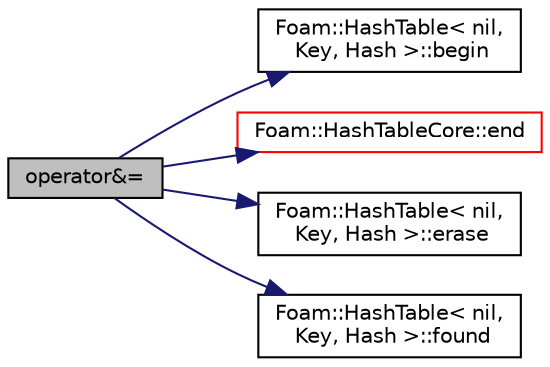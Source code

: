 digraph "operator&amp;="
{
  bgcolor="transparent";
  edge [fontname="Helvetica",fontsize="10",labelfontname="Helvetica",labelfontsize="10"];
  node [fontname="Helvetica",fontsize="10",shape=record];
  rankdir="LR";
  Node1 [label="operator&=",height=0.2,width=0.4,color="black", fillcolor="grey75", style="filled", fontcolor="black"];
  Node1 -> Node2 [color="midnightblue",fontsize="10",style="solid",fontname="Helvetica"];
  Node2 [label="Foam::HashTable\< nil,\l Key, Hash \>::begin",height=0.2,width=0.4,color="black",URL="$a00984.html#a4718c822b6b0cd47612f37199986753a",tooltip="Iterator set to the beginning of the HashTable. "];
  Node1 -> Node3 [color="midnightblue",fontsize="10",style="solid",fontname="Helvetica"];
  Node3 [label="Foam::HashTableCore::end",height=0.2,width=0.4,color="red",URL="$a00985.html#a540580a296c0ff351686ceb4f27b6fe6",tooltip="iteratorEnd set to beyond the end of any HashTable "];
  Node1 -> Node4 [color="midnightblue",fontsize="10",style="solid",fontname="Helvetica"];
  Node4 [label="Foam::HashTable\< nil,\l Key, Hash \>::erase",height=0.2,width=0.4,color="black",URL="$a00984.html#a12d8ea138d4886b42bc135cd082652c7",tooltip="Erase a hashedEntry specified by given iterator. "];
  Node1 -> Node5 [color="midnightblue",fontsize="10",style="solid",fontname="Helvetica"];
  Node5 [label="Foam::HashTable\< nil,\l Key, Hash \>::found",height=0.2,width=0.4,color="black",URL="$a00984.html#a3df8044b3c7afb4eb62517f64e85eab6",tooltip="Return true if hashedEntry is found in table. "];
}

